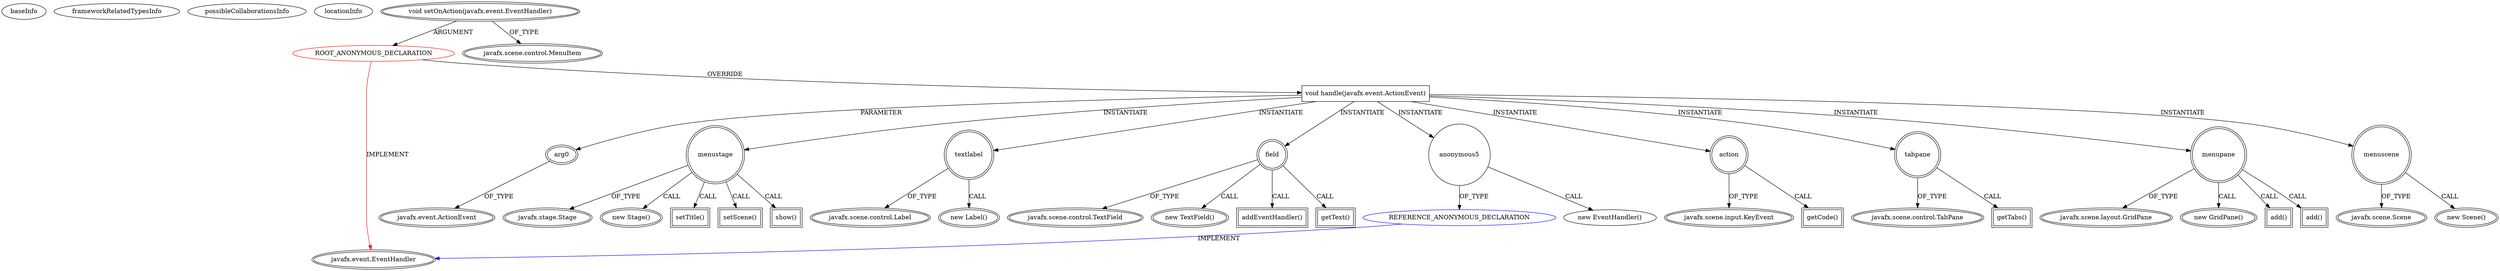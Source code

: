 digraph {
baseInfo[graphId=175,category="extension_graph",isAnonymous=true,possibleRelation=true]
frameworkRelatedTypesInfo[0="javafx.event.EventHandler"]
possibleCollaborationsInfo[0="175~OVERRIDING_METHOD_DECLARATION-INSTANTIATION-~javafx.event.EventHandler ~javafx.event.EventHandler ~true~true"]
locationInfo[projectName="Bowser1991-Java_Boersenmanager",filePath="/Bowser1991-Java_Boersenmanager/Java_Boersenmanager-master/src/gui/LaunchGuiNew.java",contextSignature="javafx.scene.control.MenuBar setMenuBar(innerimpl.AccountManager)",graphId="175"]
0[label="ROOT_ANONYMOUS_DECLARATION",vertexType="ROOT_ANONYMOUS_DECLARATION",isFrameworkType=false,color=red]
1[label="javafx.event.EventHandler",vertexType="FRAMEWORK_INTERFACE_TYPE",isFrameworkType=true,peripheries=2]
2[label="void setOnAction(javafx.event.EventHandler)",vertexType="OUTSIDE_CALL",isFrameworkType=true,peripheries=2]
3[label="javafx.scene.control.MenuItem",vertexType="FRAMEWORK_CLASS_TYPE",isFrameworkType=true,peripheries=2]
4[label="void handle(javafx.event.ActionEvent)",vertexType="OVERRIDING_METHOD_DECLARATION",isFrameworkType=false,shape=box]
5[label="arg0",vertexType="PARAMETER_DECLARATION",isFrameworkType=true,peripheries=2]
6[label="javafx.event.ActionEvent",vertexType="FRAMEWORK_CLASS_TYPE",isFrameworkType=true,peripheries=2]
8[label="menustage",vertexType="VARIABLE_EXPRESION",isFrameworkType=true,peripheries=2,shape=circle]
9[label="javafx.stage.Stage",vertexType="FRAMEWORK_CLASS_TYPE",isFrameworkType=true,peripheries=2]
7[label="new Stage()",vertexType="CONSTRUCTOR_CALL",isFrameworkType=true,peripheries=2]
11[label="setTitle()",vertexType="INSIDE_CALL",isFrameworkType=true,peripheries=2,shape=box]
13[label="textlabel",vertexType="VARIABLE_EXPRESION",isFrameworkType=true,peripheries=2,shape=circle]
14[label="javafx.scene.control.Label",vertexType="FRAMEWORK_CLASS_TYPE",isFrameworkType=true,peripheries=2]
12[label="new Label()",vertexType="CONSTRUCTOR_CALL",isFrameworkType=true,peripheries=2]
16[label="field",vertexType="VARIABLE_EXPRESION",isFrameworkType=true,peripheries=2,shape=circle]
17[label="javafx.scene.control.TextField",vertexType="FRAMEWORK_CLASS_TYPE",isFrameworkType=true,peripheries=2]
15[label="new TextField()",vertexType="CONSTRUCTOR_CALL",isFrameworkType=true,peripheries=2]
19[label="addEventHandler()",vertexType="INSIDE_CALL",isFrameworkType=true,peripheries=2,shape=box]
21[label="anonymous5",vertexType="VARIABLE_EXPRESION",isFrameworkType=false,shape=circle]
22[label="REFERENCE_ANONYMOUS_DECLARATION",vertexType="REFERENCE_ANONYMOUS_DECLARATION",isFrameworkType=false,color=blue]
20[label="new EventHandler()",vertexType="CONSTRUCTOR_CALL",isFrameworkType=false]
24[label="action",vertexType="VARIABLE_EXPRESION",isFrameworkType=true,peripheries=2,shape=circle]
26[label="javafx.scene.input.KeyEvent",vertexType="FRAMEWORK_CLASS_TYPE",isFrameworkType=true,peripheries=2]
25[label="getCode()",vertexType="INSIDE_CALL",isFrameworkType=true,peripheries=2,shape=box]
28[label="getText()",vertexType="INSIDE_CALL",isFrameworkType=true,peripheries=2,shape=box]
29[label="tabpane",vertexType="VARIABLE_EXPRESION",isFrameworkType=true,peripheries=2,shape=circle]
31[label="javafx.scene.control.TabPane",vertexType="FRAMEWORK_CLASS_TYPE",isFrameworkType=true,peripheries=2]
30[label="getTabs()",vertexType="INSIDE_CALL",isFrameworkType=true,peripheries=2,shape=box]
33[label="menupane",vertexType="VARIABLE_EXPRESION",isFrameworkType=true,peripheries=2,shape=circle]
34[label="javafx.scene.layout.GridPane",vertexType="FRAMEWORK_CLASS_TYPE",isFrameworkType=true,peripheries=2]
32[label="new GridPane()",vertexType="CONSTRUCTOR_CALL",isFrameworkType=true,peripheries=2]
36[label="add()",vertexType="INSIDE_CALL",isFrameworkType=true,peripheries=2,shape=box]
38[label="add()",vertexType="INSIDE_CALL",isFrameworkType=true,peripheries=2,shape=box]
40[label="menuscene",vertexType="VARIABLE_EXPRESION",isFrameworkType=true,peripheries=2,shape=circle]
41[label="javafx.scene.Scene",vertexType="FRAMEWORK_CLASS_TYPE",isFrameworkType=true,peripheries=2]
39[label="new Scene()",vertexType="CONSTRUCTOR_CALL",isFrameworkType=true,peripheries=2]
43[label="setScene()",vertexType="INSIDE_CALL",isFrameworkType=true,peripheries=2,shape=box]
45[label="show()",vertexType="INSIDE_CALL",isFrameworkType=true,peripheries=2,shape=box]
0->1[label="IMPLEMENT",color=red]
2->0[label="ARGUMENT"]
2->3[label="OF_TYPE"]
0->4[label="OVERRIDE"]
5->6[label="OF_TYPE"]
4->5[label="PARAMETER"]
4->8[label="INSTANTIATE"]
8->9[label="OF_TYPE"]
8->7[label="CALL"]
8->11[label="CALL"]
4->13[label="INSTANTIATE"]
13->14[label="OF_TYPE"]
13->12[label="CALL"]
4->16[label="INSTANTIATE"]
16->17[label="OF_TYPE"]
16->15[label="CALL"]
16->19[label="CALL"]
4->21[label="INSTANTIATE"]
22->1[label="IMPLEMENT",color=blue]
21->22[label="OF_TYPE"]
21->20[label="CALL"]
4->24[label="INSTANTIATE"]
24->26[label="OF_TYPE"]
24->25[label="CALL"]
16->28[label="CALL"]
4->29[label="INSTANTIATE"]
29->31[label="OF_TYPE"]
29->30[label="CALL"]
4->33[label="INSTANTIATE"]
33->34[label="OF_TYPE"]
33->32[label="CALL"]
33->36[label="CALL"]
33->38[label="CALL"]
4->40[label="INSTANTIATE"]
40->41[label="OF_TYPE"]
40->39[label="CALL"]
8->43[label="CALL"]
8->45[label="CALL"]
}
